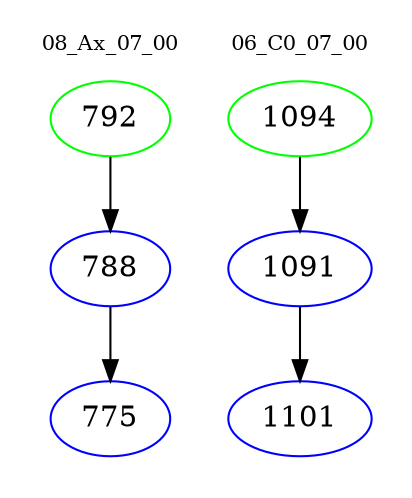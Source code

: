 digraph{
subgraph cluster_0 {
color = white
label = "08_Ax_07_00";
fontsize=10;
T0_792 [label="792", color="green"]
T0_792 -> T0_788 [color="black"]
T0_788 [label="788", color="blue"]
T0_788 -> T0_775 [color="black"]
T0_775 [label="775", color="blue"]
}
subgraph cluster_1 {
color = white
label = "06_C0_07_00";
fontsize=10;
T1_1094 [label="1094", color="green"]
T1_1094 -> T1_1091 [color="black"]
T1_1091 [label="1091", color="blue"]
T1_1091 -> T1_1101 [color="black"]
T1_1101 [label="1101", color="blue"]
}
}
